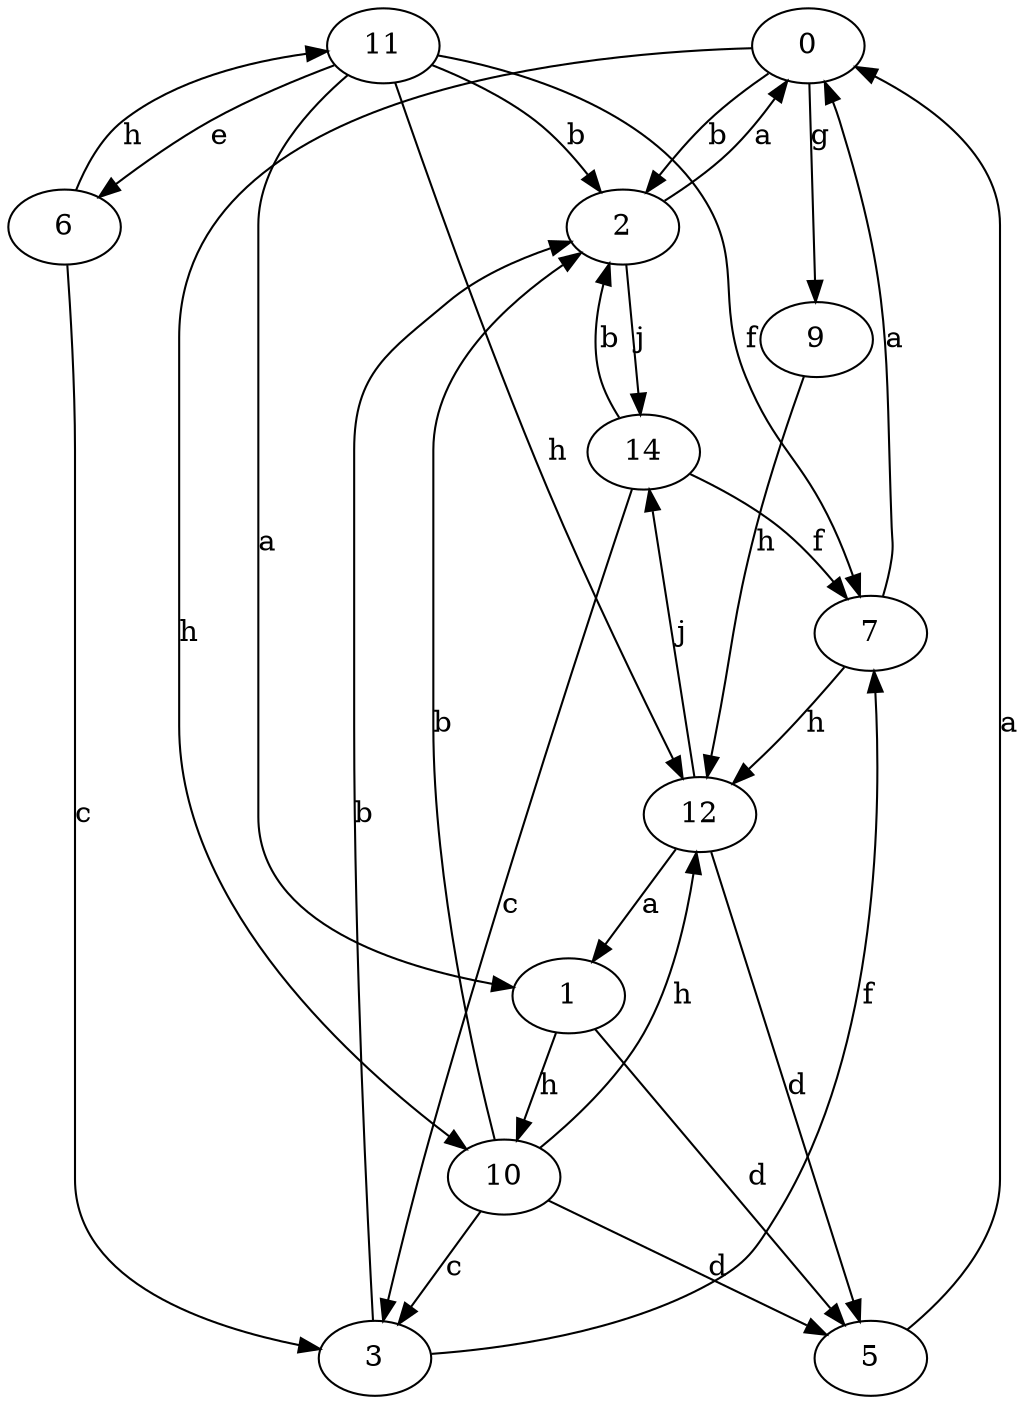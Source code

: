 strict digraph  {
0;
1;
2;
3;
5;
6;
7;
9;
10;
11;
12;
14;
0 -> 2  [label=b];
0 -> 9  [label=g];
0 -> 10  [label=h];
1 -> 5  [label=d];
1 -> 10  [label=h];
2 -> 0  [label=a];
2 -> 14  [label=j];
3 -> 2  [label=b];
3 -> 7  [label=f];
5 -> 0  [label=a];
6 -> 3  [label=c];
6 -> 11  [label=h];
7 -> 0  [label=a];
7 -> 12  [label=h];
9 -> 12  [label=h];
10 -> 2  [label=b];
10 -> 3  [label=c];
10 -> 5  [label=d];
10 -> 12  [label=h];
11 -> 1  [label=a];
11 -> 2  [label=b];
11 -> 6  [label=e];
11 -> 7  [label=f];
11 -> 12  [label=h];
12 -> 1  [label=a];
12 -> 5  [label=d];
12 -> 14  [label=j];
14 -> 2  [label=b];
14 -> 3  [label=c];
14 -> 7  [label=f];
}
